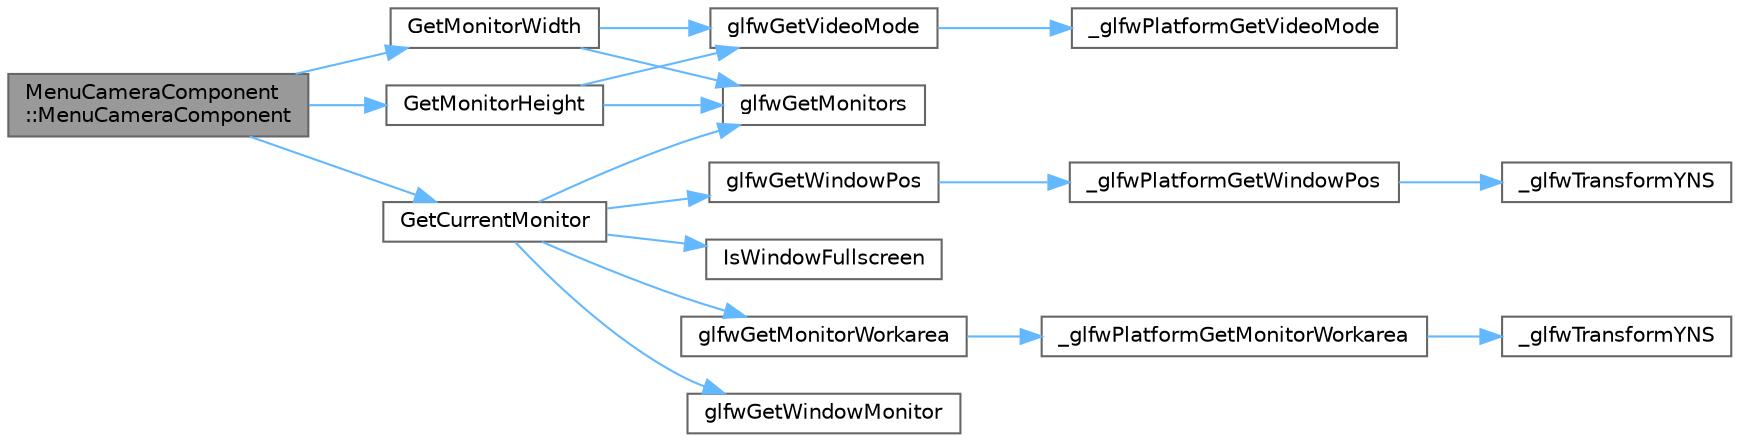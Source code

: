 digraph "MenuCameraComponent::MenuCameraComponent"
{
 // LATEX_PDF_SIZE
  bgcolor="transparent";
  edge [fontname=Helvetica,fontsize=10,labelfontname=Helvetica,labelfontsize=10];
  node [fontname=Helvetica,fontsize=10,shape=box,height=0.2,width=0.4];
  rankdir="LR";
  Node1 [id="Node000001",label="MenuCameraComponent\l::MenuCameraComponent",height=0.2,width=0.4,color="gray40", fillcolor="grey60", style="filled", fontcolor="black",tooltip=" "];
  Node1 -> Node2 [id="edge35_Node000001_Node000002",color="steelblue1",style="solid",tooltip=" "];
  Node2 [id="Node000002",label="GetCurrentMonitor",height=0.2,width=0.4,color="grey40", fillcolor="white", style="filled",URL="$_old_2_classes_2lib_2rcore_8c.html#ab26cf58bb52e9c8dd2af23499a50587a",tooltip=" "];
  Node2 -> Node3 [id="edge36_Node000002_Node000003",color="steelblue1",style="solid",tooltip=" "];
  Node3 [id="Node000003",label="glfwGetMonitors",height=0.2,width=0.4,color="grey40", fillcolor="white", style="filled",URL="$group__monitor.html#ga8c78e5db186ee10d00c053faf81998af",tooltip="Returns the currently connected monitors."];
  Node2 -> Node4 [id="edge37_Node000002_Node000004",color="steelblue1",style="solid",tooltip=" "];
  Node4 [id="Node000004",label="glfwGetMonitorWorkarea",height=0.2,width=0.4,color="grey40", fillcolor="white", style="filled",URL="$group__monitor.html#ga5a3ac0f6e3786df47aabccfb5760b31d",tooltip="Retrieves the work area of the monitor."];
  Node4 -> Node5 [id="edge38_Node000004_Node000005",color="steelblue1",style="solid",tooltip=" "];
  Node5 [id="Node000005",label="_glfwPlatformGetMonitorWorkarea",height=0.2,width=0.4,color="grey40", fillcolor="white", style="filled",URL="$_classes_2lib_2raylib_2src_2external_2glfw_2src_2cocoa__monitor_8m.html#ad3bed68d40919e525ddd445bcde90b2b",tooltip=" "];
  Node5 -> Node6 [id="edge39_Node000005_Node000006",color="steelblue1",style="solid",tooltip=" "];
  Node6 [id="Node000006",label="_glfwTransformYNS",height=0.2,width=0.4,color="grey40", fillcolor="white", style="filled",URL="$_old_2_classes_2lib_2raylib_2src_2external_2glfw_2src_2cocoa__window_8m.html#a283d1c441c4cd978cc5725f71bac269d",tooltip=" "];
  Node2 -> Node7 [id="edge40_Node000002_Node000007",color="steelblue1",style="solid",tooltip=" "];
  Node7 [id="Node000007",label="glfwGetWindowMonitor",height=0.2,width=0.4,color="grey40", fillcolor="white", style="filled",URL="$group__window.html#gad441645a53bc9274a0ee163d40f0c637",tooltip="Returns the monitor that the window uses for full screen mode."];
  Node2 -> Node8 [id="edge41_Node000002_Node000008",color="steelblue1",style="solid",tooltip=" "];
  Node8 [id="Node000008",label="glfwGetWindowPos",height=0.2,width=0.4,color="grey40", fillcolor="white", style="filled",URL="$group__window.html#ga0076a8591ef7494d359730cf2250b45b",tooltip="Retrieves the position of the content area of the specified window."];
  Node8 -> Node9 [id="edge42_Node000008_Node000009",color="steelblue1",style="solid",tooltip=" "];
  Node9 [id="Node000009",label="_glfwPlatformGetWindowPos",height=0.2,width=0.4,color="grey40", fillcolor="white", style="filled",URL="$_classes_2lib_2raylib_2src_2external_2glfw_2src_2cocoa__window_8m.html#a6b1b18b535ef2d5619e3e1bd811a1abf",tooltip=" "];
  Node9 -> Node10 [id="edge43_Node000009_Node000010",color="steelblue1",style="solid",tooltip=" "];
  Node10 [id="Node000010",label="_glfwTransformYNS",height=0.2,width=0.4,color="grey40", fillcolor="white", style="filled",URL="$_classes_2lib_2raylib_2src_2external_2glfw_2src_2cocoa__window_8m.html#a283d1c441c4cd978cc5725f71bac269d",tooltip=" "];
  Node2 -> Node11 [id="edge44_Node000002_Node000011",color="steelblue1",style="solid",tooltip=" "];
  Node11 [id="Node000011",label="IsWindowFullscreen",height=0.2,width=0.4,color="grey40", fillcolor="white", style="filled",URL="$_classes_2lib_2rcore_8c.html#a2069c6e09ccbbf567387256354103bb5",tooltip=" "];
  Node1 -> Node12 [id="edge45_Node000001_Node000012",color="steelblue1",style="solid",tooltip=" "];
  Node12 [id="Node000012",label="GetMonitorHeight",height=0.2,width=0.4,color="grey40", fillcolor="white", style="filled",URL="$_old_2_classes_2lib_2rcore_8c.html#a809983d10e1756772e619d73e7cf560a",tooltip=" "];
  Node12 -> Node3 [id="edge46_Node000012_Node000003",color="steelblue1",style="solid",tooltip=" "];
  Node12 -> Node13 [id="edge47_Node000012_Node000013",color="steelblue1",style="solid",tooltip=" "];
  Node13 [id="Node000013",label="glfwGetVideoMode",height=0.2,width=0.4,color="grey40", fillcolor="white", style="filled",URL="$group__monitor.html#ga21f7f60de4f4d0fa360c7ad159b75c9e",tooltip="Returns the current mode of the specified monitor."];
  Node13 -> Node14 [id="edge48_Node000013_Node000014",color="steelblue1",style="solid",tooltip=" "];
  Node14 [id="Node000014",label="_glfwPlatformGetVideoMode",height=0.2,width=0.4,color="grey40", fillcolor="white", style="filled",URL="$_classes_2lib_2raylib_2src_2external_2glfw_2src_2cocoa__monitor_8m.html#ab8336e546a783459b673772b591ffacd",tooltip=" "];
  Node1 -> Node15 [id="edge49_Node000001_Node000015",color="steelblue1",style="solid",tooltip=" "];
  Node15 [id="Node000015",label="GetMonitorWidth",height=0.2,width=0.4,color="grey40", fillcolor="white", style="filled",URL="$_old_2_classes_2lib_2rcore_8c.html#a7b15b9081123ebd91c2f0ef99601ff39",tooltip=" "];
  Node15 -> Node3 [id="edge50_Node000015_Node000003",color="steelblue1",style="solid",tooltip=" "];
  Node15 -> Node13 [id="edge51_Node000015_Node000013",color="steelblue1",style="solid",tooltip=" "];
}
